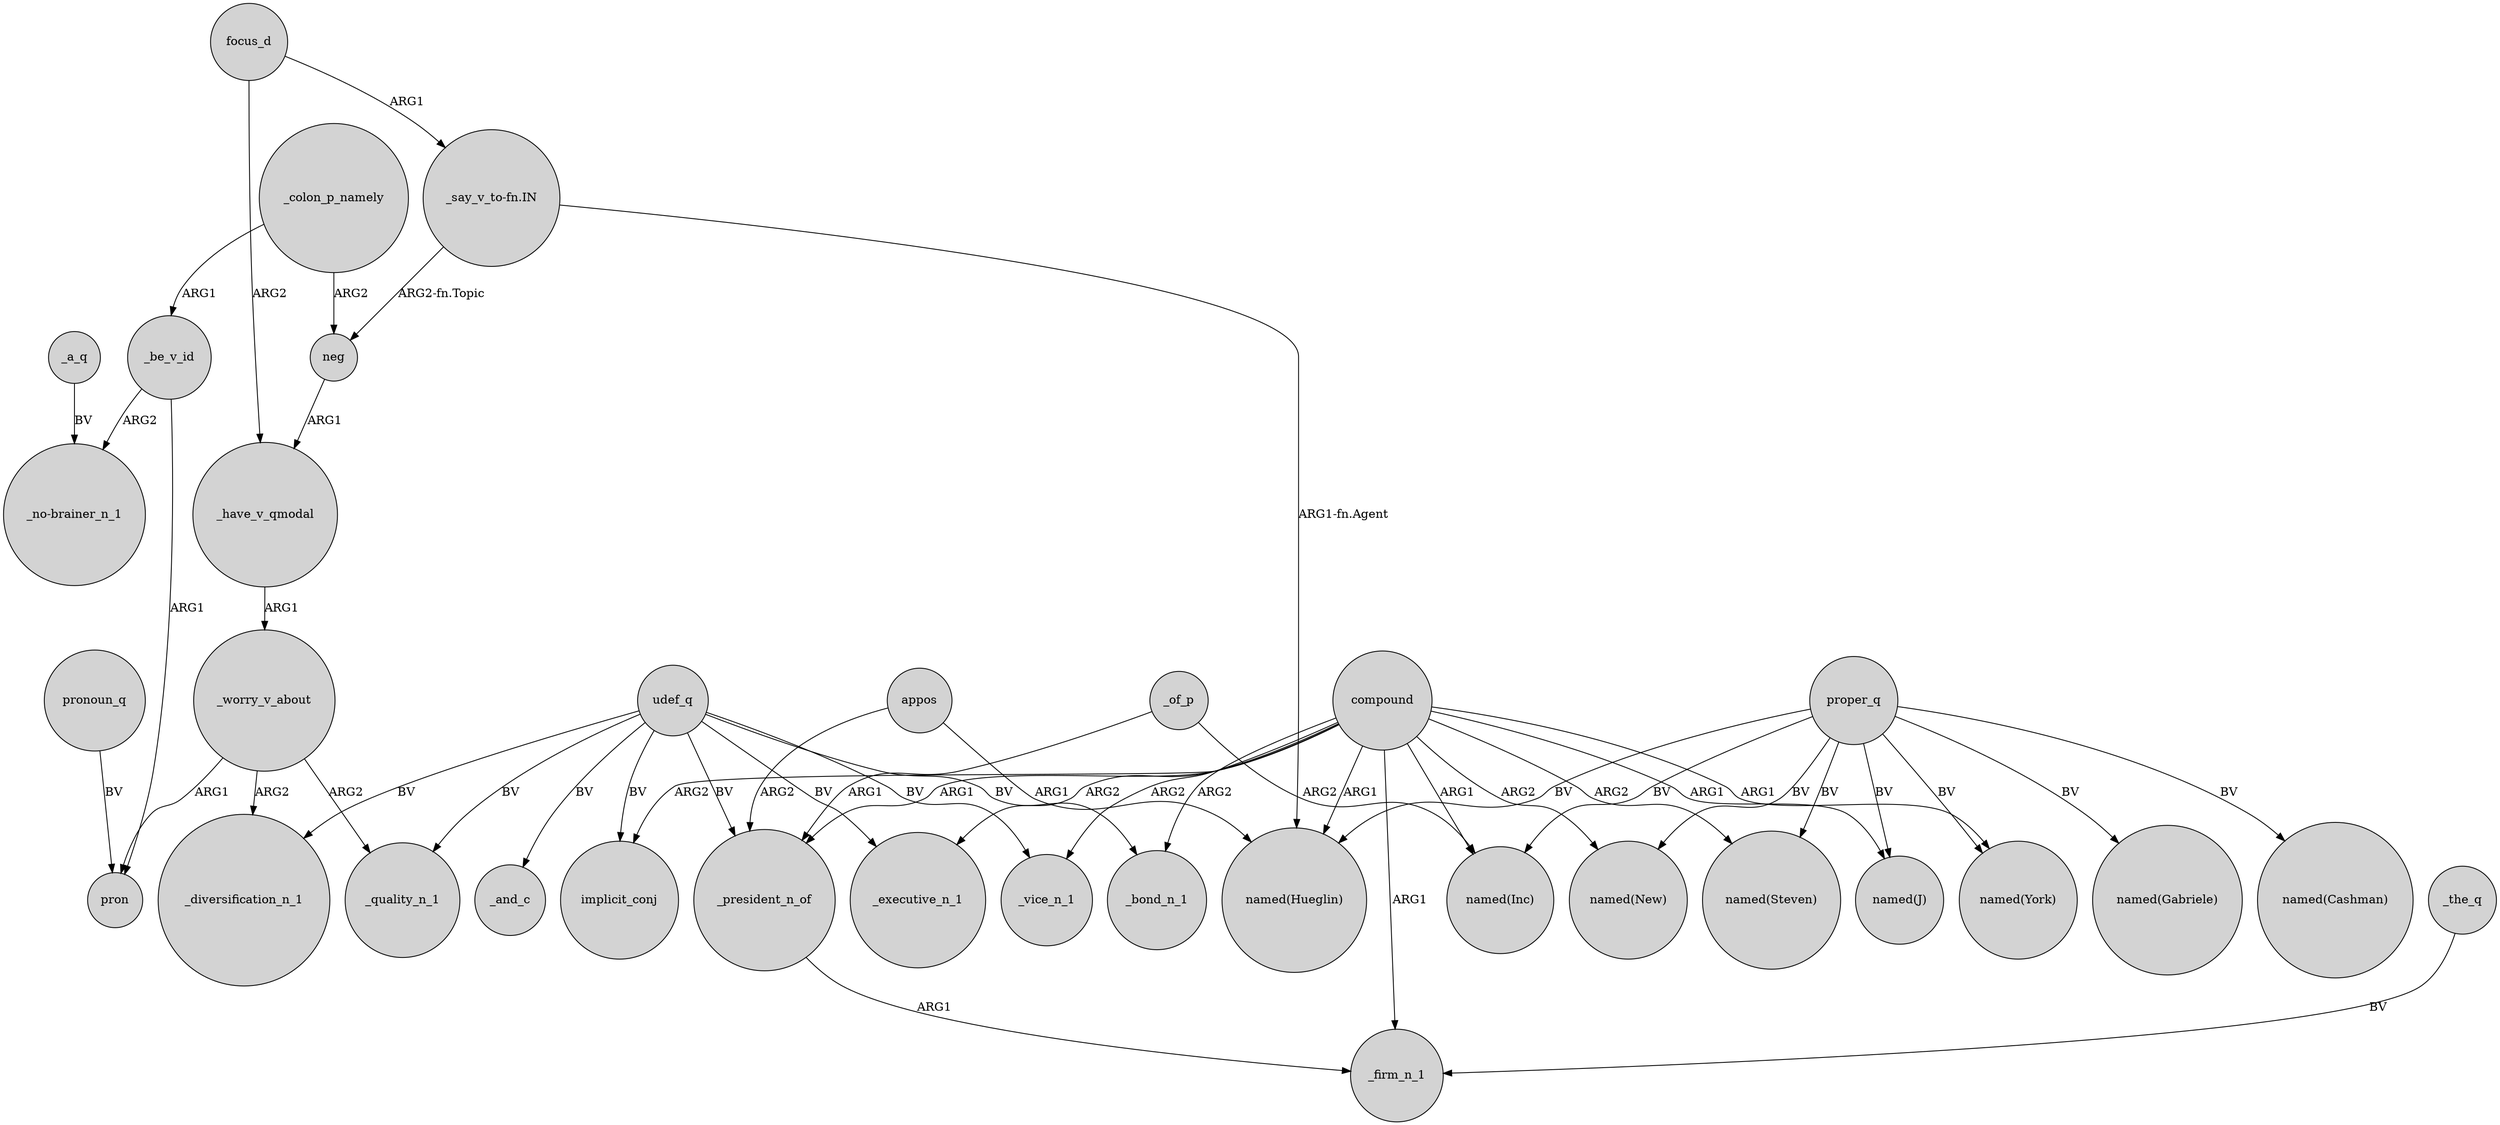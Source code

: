 digraph {
	node [shape=circle style=filled]
	udef_q -> _quality_n_1 [label=BV]
	compound -> _vice_n_1 [label=ARG2]
	proper_q -> "named(Hueglin)" [label=BV]
	compound -> "named(Hueglin)" [label=ARG1]
	udef_q -> _diversification_n_1 [label=BV]
	compound -> "named(New)" [label=ARG2]
	compound -> implicit_conj [label=ARG2]
	udef_q -> _executive_n_1 [label=BV]
	_have_v_qmodal -> _worry_v_about [label=ARG1]
	focus_d -> _have_v_qmodal [label=ARG2]
	proper_q -> "named(New)" [label=BV]
	_worry_v_about -> _quality_n_1 [label=ARG2]
	_worry_v_about -> _diversification_n_1 [label=ARG2]
	_colon_p_namely -> _be_v_id [label=ARG1]
	neg -> _have_v_qmodal [label=ARG1]
	proper_q -> "named(J)" [label=BV]
	_president_n_of -> _firm_n_1 [label=ARG1]
	"_say_v_to-fn.IN" -> "named(Hueglin)" [label="ARG1-fn.Agent"]
	udef_q -> implicit_conj [label=BV]
	_be_v_id -> pron [label=ARG1]
	udef_q -> _vice_n_1 [label=BV]
	proper_q -> "named(Steven)" [label=BV]
	proper_q -> "named(Cashman)" [label=BV]
	_be_v_id -> "_no-brainer_n_1" [label=ARG2]
	appos -> _president_n_of [label=ARG2]
	pronoun_q -> pron [label=BV]
	proper_q -> "named(Inc)" [label=BV]
	udef_q -> _bond_n_1 [label=BV]
	appos -> "named(Hueglin)" [label=ARG1]
	compound -> "named(Steven)" [label=ARG2]
	compound -> "named(York)" [label=ARG1]
	_of_p -> _president_n_of [label=ARG1]
	compound -> _president_n_of [label=ARG1]
	udef_q -> _president_n_of [label=BV]
	_of_p -> "named(Inc)" [label=ARG2]
	_a_q -> "_no-brainer_n_1" [label=BV]
	compound -> "named(Inc)" [label=ARG1]
	compound -> _firm_n_1 [label=ARG1]
	_the_q -> _firm_n_1 [label=BV]
	compound -> _bond_n_1 [label=ARG2]
	"_say_v_to-fn.IN" -> neg [label="ARG2-fn.Topic"]
	proper_q -> "named(Gabriele)" [label=BV]
	_colon_p_namely -> neg [label=ARG2]
	proper_q -> "named(York)" [label=BV]
	compound -> _executive_n_1 [label=ARG2]
	udef_q -> _and_c [label=BV]
	_worry_v_about -> pron [label=ARG1]
	focus_d -> "_say_v_to-fn.IN" [label=ARG1]
	compound -> "named(J)" [label=ARG1]
}
